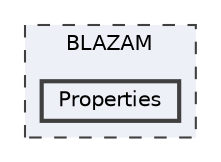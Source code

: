 digraph "BLAZAM/Properties"
{
 // LATEX_PDF_SIZE
  bgcolor="transparent";
  edge [fontname=Helvetica,fontsize=10,labelfontname=Helvetica,labelfontsize=10];
  node [fontname=Helvetica,fontsize=10,shape=box,height=0.2,width=0.4];
  compound=true
  subgraph clusterdir_e80ad51db410b82a01c0126aa548bb25 {
    graph [ bgcolor="#edf0f7", pencolor="grey25", label="BLAZAM", fontname=Helvetica,fontsize=10 style="filled,dashed", URL="dir_e80ad51db410b82a01c0126aa548bb25.html",tooltip=""]
  dir_c27e7a7ec4797bbda778eec0c2a7f23e [label="Properties", fillcolor="#edf0f7", color="grey25", style="filled,bold", URL="dir_c27e7a7ec4797bbda778eec0c2a7f23e.html",tooltip=""];
  }
}
